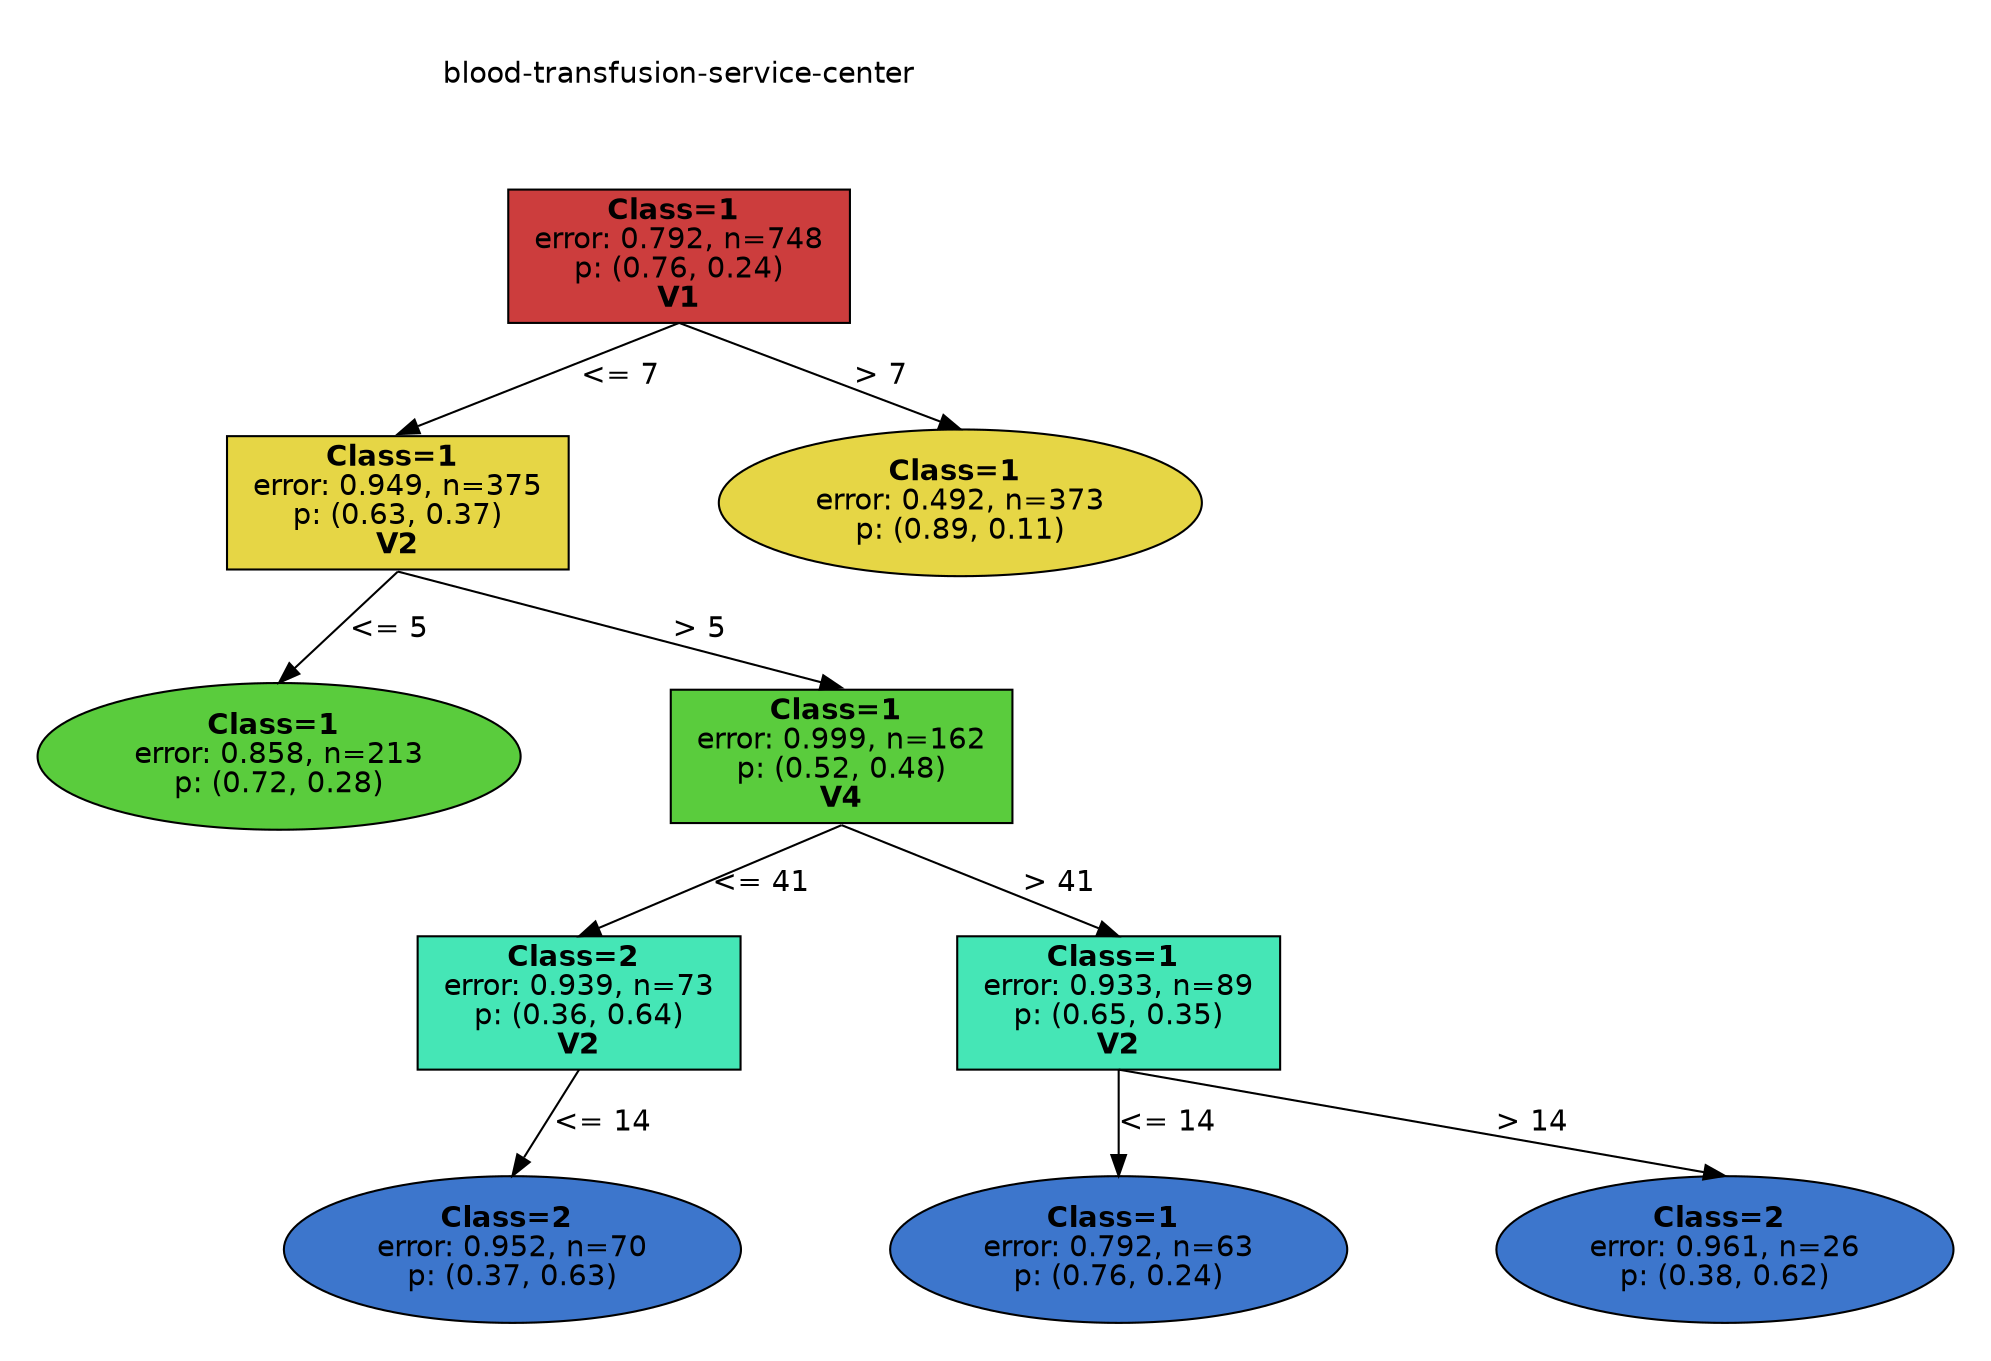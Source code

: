 digraph Tree {
splines=false;
graph [pad=".25", ranksep="0.5", nodesep="1"];
node [shape=rect, style="filled", color="black", fontname="helvetica",fillcolor="white"] ;
edge [fontname="helvetica"] ;
0 [label="blood-transfusion-service-center", shape=plaintext];
0:s -> 1:n [style=invis];   
1 [label=<<b> Class=1 </b> <br/> error: 0.792, n=748 <br/> p: (0.76, 0.24) <br/><b>V1</b>>, fillcolor="0.000 0.7 0.800", shape="rect"];
2 [label=<<b> Class=1 </b> <br/> error: 0.949, n=375 <br/> p: (0.63, 0.37) <br/><b>V2</b>>, fillcolor="0.150 0.7 0.900", shape="rect"];
1:s -> 2:n [label="<= 7"] ;
3 [label=<<b> Class=1 </b> <br/> error: 0.858, n=213 <br/> p: (0.72, 0.28) >, fillcolor="0.300 0.7 0.800", shape="oval"];
2:s -> 3:n [label="<= 5"] ;
4 [label=<<b> Class=1 </b> <br/> error: 0.999, n=162 <br/> p: (0.52, 0.48) <br/><b>V4</b>>, fillcolor="0.300 0.7 0.800", shape="rect"];
2:s -> 4:n [label="> 5"] ;
5 [label=<<b> Class=2 </b> <br/> error: 0.939, n=73 <br/> p: (0.36, 0.64) <br/><b>V2</b>>, fillcolor="0.450 0.7 0.900", shape="rect"];
4:s -> 5:n [label="<= 41"] ;
6 [label=<<b> Class=2 </b> <br/> error: 0.952, n=70 <br/> p: (0.37, 0.63) >, fillcolor="0.600 0.7 0.800", shape="oval"];
5:s -> 6:n [label="<= 14"] ;
7 [label=<<b> Class=1 </b> <br/> error: 0.933, n=89 <br/> p: (0.65, 0.35) <br/><b>V2</b>>, fillcolor="0.450 0.7 0.900", shape="rect"];
4:s -> 7:n [label="> 41"] ;
8 [label=<<b> Class=1 </b> <br/> error: 0.792, n=63 <br/> p: (0.76, 0.24) >, fillcolor="0.600 0.7 0.800", shape="oval"];
7:s -> 8:n [label="<= 14"] ;
9 [label=<<b> Class=2 </b> <br/> error: 0.961, n=26 <br/> p: (0.38, 0.62) >, fillcolor="0.600 0.7 0.800", shape="oval"];
7:s -> 9:n [label="> 14"] ;
10 [label=<<b> Class=1 </b> <br/> error: 0.492, n=373 <br/> p: (0.89, 0.11) >, fillcolor="0.150 0.7 0.900", shape="oval"];
1:s -> 10:n [label="> 7"] ;

}